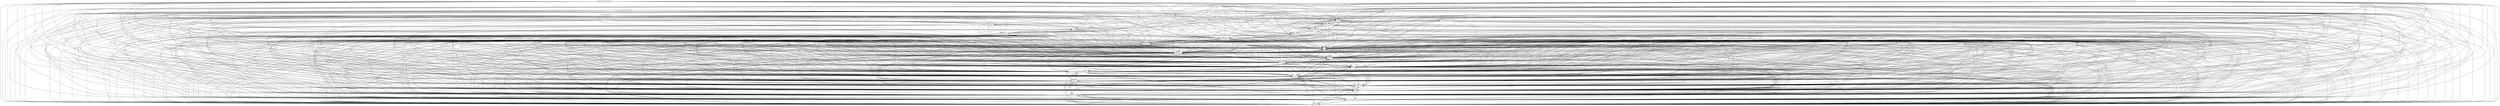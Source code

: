 digraph{
graph [rankdir=TB];
node [shape=box];
edge [arrowhead=normal];
0[label="AlcanzarlaaceptaciondelaMisionRUP",]
1[label="PriorizarCasosdeUsoUP",]
2[label="EvaluarlaPruebaUP",]
3[label="IntegrarcadaSubsistema",]
4[label="ModeladodelNegocio",]
5[label="IntegrarSistemasUP",]
6[label="IntegrarelSistema",]
7[label="GestionEmpresarial",]
8[label="ArquitecturaBUPOUP",]
9[label="DisenioComponentesRUP",]
10[label="AnalizarelProblema",]
11[label="Analisis",]
12[label="PriorizarCasosdeUso",]
13[label="DespliegueRUP",]
14[label="EncontrarActoresyCasosdeUsoUPBUP",]
15[label="EncontrarActoresyCasosdeUso",]
16[label="EntornoRUP",]
17[label="AnalisisyDisenioUP",]
18[label="DiseniodeCasosdeUso",]
19[label="AnalisisdelaArquitecturadeUP",]
20[label="TDDBUPOUP",]
21[label="PlandeIntegracion",]
22[label="Disenio",]
23[label="EstructurarelModelodeImplementacionRUP",]
24[label="DiseniodeComponentes",]
25[label="ImplementaciondeArquitecturadeUP",]
26[label="EntornoOUP",]
27[label="Inicio",]
28[label="RefinarArquitecturadeRUP",]
29[label="DiseniodeSubsistemas",]
30[label="DefinirUnaArquitecturaCandidata",]
31[label="GestiondelProyectoRUPEUP",]
32[label="Implementacion",]
33[label="Retiro",]
34[label="DiseniodeClases",]
35[label="ConfiguracionyGestiondeCambio",]
36[label="DefinirelSistema",]
37[label="Requisitos",]
38[label="CrearCasosdePruebaOUPBUP",]
39[label="DetallarEscenariosdeCasosdeUsoOUP",]
40[label="EjecutarPruebasdeSistemaUPBUPOUP",]
41[label="DiseniarPruebas",]
42[label="DiseniodeBasesdeDatos",]
43[label="Refiniarladefinciondelsistema",]
44[label="DetallarlosrequisitosdelSistemaOUP",]
45[label="RefinarlaArtquitecturadeBUP",]
46[label="Produccion",]
47[label="Fases",]
48[label="GestiondePersonal",]
49[label="DisenioComponentesUP",]
50[label="DefinirlaVisionBUP",]
51[label="UPRootFeature",]
52[label="Transicion",]
53[label="DiseniodelaArquitectura",]
54[label="DiseniodeComponentes_Zero",]
55[label="MejoradeProcesos",]
56[label="ImplementacionUP",]
57[label="ImplementaciondeComponentes",]
58[label="Elaboracion",]
59[label="GestiondePortafolio",]
60[label="GestiondelProyecto",]
61[label="EjecutarPruebasdeIntegracionUPBUPOUP",]
62[label="DetallarCasosdeUso",]
63[label="PlanificarPruebasdeUP",]
64[label="DetallarEscenariosdeCasosdeUso",]
65[label="EntenderlasNecesidadesdelosStakeholders",]
66[label="Analisisdecomportamiento",]
67[label="AnalizarUnCasodeUso",]
68[label="PlanificarPrueba",]
69[label="ArquitecturaEmpresarial",]
70[label="DefinirUnaarquitecturaCandidataRUP",]
71[label="ProbaryEvaluarRUP",]
72[label="EntenderlasnecesidadesdelosStakeholdersRUP",]
73[label="Pruebas",]
74[label="GestiondelProyectoOUP",]
75[label="DetallarUnCasodeUsoUPBUP",]
76[label="ImplementarPrueba",]
77[label="Entorno",]
78[label="AnalizarUnaClase",]
79[label="RefinarlaArquitectura",]
80[label="AnalizarlaArquitecturaBUP",]
81[label="Construccion",]
82[label="Disciplinas",]
83[label="ImplementaciondelaArtquitectura",]
84[label="ValidarEstabilidaddelaConstruccion",]
85[label="PlandeIntegracionRUP",]
86[label="AnalisisyDisenio",]
87[label="PlanificaciondeRUP",]
88[label="GestionarelAlcancedelSistemaRUP",]
89[label="DespliegueOUPBUP",]
90[label="ImpelmentaciondeComponentesRUP",]
91[label="Despliegue",]
92[label="AnalizarUnPaquete",]
93[label="DefinirMisiondelaEvaluacion",]
94[label="AnalizarelProblemaRUP",]
95[label="MejorarlosActivosdePruebaRUP",]
96[label="RealizarUnEsquemadelaArquitectura",]
0->27[label="",]
0->32[label="",]
0->37[label="",]
0->40[label="",]
0->41[label="",]
0->47[label="",]
0->51[label="",]
0->52[label="",]
0->58[label="",]
0->61[label="",]
0->73[label="",]
0->76[label="",]
0->81[label="",]
0->82[label="",]
1->12[label="",]
1->27[label="",]
1->32[label="",]
1->37[label="",]
1->40[label="",]
1->41[label="",]
1->47[label="",]
1->51[label="",]
1->52[label="",]
1->58[label="",]
1->61[label="",]
1->73[label="",]
1->81[label="",]
1->82[label="",]
2->27[label="",]
2->32[label="",]
2->37[label="",]
2->40[label="",]
2->41[label="",]
2->47[label="",]
2->51[label="",]
2->52[label="",]
2->58[label="",]
2->61[label="",]
2->73[label="",]
2->81[label="",]
2->82[label="",]
3->27[label="",]
3->32[label="",]
3->37[label="",]
3->40[label="",]
3->41[label="",]
3->47[label="",]
3->51[label="",]
3->52[label="",]
3->57[label="",]
3->58[label="",]
3->61[label="",]
3->73[label="",]
3->81[label="",]
3->82[label="",]
3->90[label="",]
4->27[label="",]
4->32[label="",]
4->37[label="",]
4->40[label="",]
4->41[label="",]
4->47[label="",]
4->51[label="",]
4->52[label="",]
4->58[label="",]
4->61[label="",]
4->73[label="",]
4->81[label="",]
4->82[label="",]
5->21[label="",]
5->27[label="",]
5->32[label="",]
5->37[label="",]
5->40[label="",]
5->41[label="",]
5->47[label="",]
5->51[label="",]
5->52[label="",]
5->58[label="",]
5->61[label="",]
5->73[label="",]
5->81[label="",]
5->82[label="",]
6->27[label="",]
6->32[label="",]
6->37[label="",]
6->40[label="",]
6->41[label="",]
6->47[label="",]
6->51[label="",]
6->52[label="",]
6->57[label="",]
6->58[label="",]
6->61[label="",]
6->73[label="",]
6->81[label="",]
6->82[label="",]
6->90[label="",]
7->27[label="",]
7->32[label="",]
7->37[label="",]
7->40[label="",]
7->41[label="",]
7->47[label="",]
7->51[label="",]
7->52[label="",]
7->58[label="",]
7->61[label="",]
7->73[label="",]
7->81[label="",]
7->82[label="",]
8->27[label="",]
8->32[label="",]
8->37[label="",]
8->40[label="",]
8->41[label="",]
8->47[label="",]
8->51[label="",]
8->52[label="",]
8->58[label="",]
8->61[label="",]
8->73[label="",]
8->81[label="",]
8->82[label="",]
8->86[label="",]
9->17[label="",]
9->22[label="",]
9->24[label="",]
9->27[label="",]
9->32[label="",]
9->37[label="",]
9->40[label="",]
9->41[label="",]
9->47[label="",]
9->51[label="",]
9->52[label="",]
9->53[label="",]
9->58[label="",]
9->61[label="",]
9->73[label="",]
9->81[label="",]
9->82[label="",]
9->86[label="",]
10->27[label="",]
10->32[label="",]
10->37[label="",]
10->40[label="",]
10->41[label="",]
10->47[label="",]
10->51[label="",]
10->52[label="",]
10->58[label="",]
10->61[label="",]
10->73[label="",]
10->81[label="",]
10->82[label="",]
11->17[label="",]
11->27[label="",]
11->32[label="",]
11->37[label="",]
11->40[label="",]
11->41[label="",]
11->47[label="",]
11->51[label="",]
11->52[label="",]
11->58[label="",]
11->61[label="",]
11->67[label="",]
11->73[label="",]
11->78[label="",]
11->81[label="",]
11->82[label="",]
11->86[label="",]
11->92[label="",]
12->27[label="",]
12->32[label="",]
12->37[label="",]
12->40[label="",]
12->41[label="",]
12->47[label="",]
12->51[label="",]
12->52[label="",]
12->58[label="",]
12->61[label="",]
12->73[label="",]
12->81[label="",]
12->82[label="",]
13->27[label="",]
13->32[label="",]
13->37[label="",]
13->40[label="",]
13->41[label="",]
13->47[label="",]
13->51[label="",]
13->52[label="",]
13->58[label="",]
13->61[label="",]
13->73[label="",]
13->81[label="",]
13->82[label="",]
13->91[label="",]
14->10[label="",]
14->15[label="",]
14->27[label="",]
14->32[label="",]
14->37[label="",]
14->40[label="",]
14->41[label="",]
14->47[label="",]
14->51[label="",]
14->52[label="",]
14->58[label="",]
14->61[label="",]
14->73[label="",]
14->81[label="",]
14->82[label="",]
15->27[label="",]
15->32[label="",]
15->37[label="",]
15->40[label="",]
15->41[label="",]
15->47[label="",]
15->51[label="",]
15->52[label="",]
15->58[label="",]
15->61[label="",]
15->73[label="",]
15->81[label="",]
15->82[label="",]
16->27[label="",]
16->32[label="",]
16->37[label="",]
16->40[label="",]
16->41[label="",]
16->47[label="",]
16->51[label="",]
16->52[label="",]
16->58[label="",]
16->61[label="",]
16->73[label="",]
16->77[label="",]
16->81[label="",]
16->82[label="",]
17->27[label="",]
17->32[label="",]
17->37[label="",]
17->40[label="",]
17->41[label="",]
17->47[label="",]
17->51[label="",]
17->52[label="",]
17->58[label="",]
17->61[label="",]
17->73[label="",]
17->81[label="",]
17->82[label="",]
17->86[label="",]
18->17[label="",]
18->22[label="",]
18->24[label="",]
18->27[label="",]
18->32[label="",]
18->37[label="",]
18->40[label="",]
18->41[label="",]
18->47[label="",]
18->49[label="",]
18->51[label="",]
18->52[label="",]
18->53[label="",]
18->58[label="",]
18->61[label="",]
18->73[label="",]
18->81[label="",]
18->82[label="",]
18->86[label="",]
19->11[label="",]
19->17[label="",]
19->27[label="",]
19->30[label="",]
19->32[label="",]
19->37[label="",]
19->40[label="",]
19->41[label="",]
19->47[label="",]
19->51[label="",]
19->52[label="",]
19->58[label="",]
19->61[label="",]
19->67[label="",]
19->73[label="",]
19->78[label="",]
19->81[label="",]
19->82[label="",]
19->86[label="",]
19->92[label="",]
20->27[label="",]
20->32[label="",]
20->37[label="",]
20->40[label="",]
20->41[label="",]
20->47[label="",]
20->51[label="",]
20->52[label="",]
20->57[label="",]
20->58[label="",]
20->61[label="",]
20->73[label="",]
20->81[label="",]
20->82[label="",]
21->27[label="",]
21->32[label="",]
21->37[label="",]
21->40[label="",]
21->41[label="",]
21->47[label="",]
21->51[label="",]
21->52[label="",]
21->58[label="",]
21->61[label="",]
21->73[label="",]
21->81[label="",]
21->82[label="",]
22->17[label="",]
22->27[label="",]
22->32[label="",]
22->37[label="",]
22->40[label="",]
22->41[label="",]
22->47[label="",]
22->51[label="",]
22->52[label="",]
22->53[label="",]
22->58[label="",]
22->61[label="",]
22->73[label="",]
22->81[label="",]
22->82[label="",]
22->86[label="",]
23->27[label="",]
23->32[label="",]
23->37[label="",]
23->40[label="",]
23->41[label="",]
23->47[label="",]
23->51[label="",]
23->52[label="",]
23->58[label="",]
23->61[label="",]
23->73[label="",]
23->81[label="",]
23->82[label="",]
23->83[label="",]
24->17[label="",]
24->22[label="",]
24->27[label="",]
24->32[label="",]
24->37[label="",]
24->40[label="",]
24->41[label="",]
24->47[label="",]
24->51[label="",]
24->52[label="",]
24->53[label="",]
24->58[label="",]
24->61[label="",]
24->73[label="",]
24->81[label="",]
24->82[label="",]
24->86[label="",]
25->27[label="",]
25->32[label="",]
25->37[label="",]
25->40[label="",]
25->41[label="",]
25->47[label="",]
25->51[label="",]
25->52[label="",]
25->58[label="",]
25->61[label="",]
25->73[label="",]
25->81[label="",]
25->82[label="",]
25->83[label="",]
26->27[label="",]
26->32[label="",]
26->37[label="",]
26->40[label="",]
26->41[label="",]
26->47[label="",]
26->51[label="",]
26->52[label="",]
26->58[label="",]
26->61[label="",]
26->73[label="",]
26->77[label="",]
26->81[label="",]
26->82[label="",]
27->32[label="",]
27->37[label="",]
27->40[label="",]
27->41[label="",]
27->47[label="",]
27->51[label="",]
27->52[label="",]
27->58[label="",]
27->61[label="",]
27->73[label="",]
27->81[label="",]
27->82[label="",]
28->11[label="",]
28->17[label="",]
28->27[label="",]
28->30[label="",]
28->32[label="",]
28->37[label="",]
28->40[label="",]
28->41[label="",]
28->47[label="",]
28->51[label="",]
28->52[label="",]
28->58[label="",]
28->61[label="",]
28->67[label="",]
28->70[label="",]
28->73[label="",]
28->78[label="",]
28->79[label="",]
28->81[label="",]
28->82[label="",]
28->86[label="",]
28->92[label="",]
29->17[label="",]
29->22[label="",]
29->24[label="",]
29->27[label="",]
29->32[label="",]
29->37[label="",]
29->40[label="",]
29->41[label="",]
29->47[label="",]
29->49[label="",]
29->51[label="",]
29->52[label="",]
29->53[label="",]
29->58[label="",]
29->61[label="",]
29->73[label="",]
29->81[label="",]
29->82[label="",]
29->86[label="",]
30->11[label="",]
30->17[label="",]
30->27[label="",]
30->32[label="",]
30->37[label="",]
30->40[label="",]
30->41[label="",]
30->47[label="",]
30->51[label="",]
30->52[label="",]
30->58[label="",]
30->61[label="",]
30->67[label="",]
30->73[label="",]
30->78[label="",]
30->81[label="",]
30->82[label="",]
30->86[label="",]
30->92[label="",]
31->27[label="",]
31->32[label="",]
31->37[label="",]
31->40[label="",]
31->41[label="",]
31->47[label="",]
31->51[label="",]
31->52[label="",]
31->58[label="",]
31->60[label="",]
31->61[label="",]
31->73[label="",]
31->81[label="",]
31->82[label="",]
32->27[label="",]
32->37[label="",]
32->40[label="",]
32->41[label="",]
32->47[label="",]
32->51[label="",]
32->52[label="",]
32->58[label="",]
32->61[label="",]
32->73[label="",]
32->81[label="",]
32->82[label="",]
33->27[label="",]
33->32[label="",]
33->37[label="",]
33->40[label="",]
33->41[label="",]
33->47[label="",]
33->51[label="",]
33->52[label="",]
33->58[label="",]
33->61[label="",]
33->73[label="",]
33->81[label="",]
33->82[label="",]
34->17[label="",]
34->22[label="",]
34->24[label="",]
34->27[label="",]
34->32[label="",]
34->37[label="",]
34->40[label="",]
34->41[label="",]
34->47[label="",]
34->49[label="",]
34->51[label="",]
34->52[label="",]
34->53[label="",]
34->58[label="",]
34->61[label="",]
34->73[label="",]
34->81[label="",]
34->82[label="",]
34->86[label="",]
35->27[label="",]
35->32[label="",]
35->37[label="",]
35->40[label="",]
35->41[label="",]
35->47[label="",]
35->51[label="",]
35->52[label="",]
35->58[label="",]
35->61[label="",]
35->73[label="",]
35->81[label="",]
35->82[label="",]
36->15[label="",]
36->27[label="",]
36->32[label="",]
36->37[label="",]
36->40[label="",]
36->41[label="",]
36->47[label="",]
36->51[label="",]
36->52[label="",]
36->58[label="",]
36->61[label="",]
36->72[label="",]
36->73[label="",]
36->81[label="",]
36->82[label="",]
37->27[label="",]
37->32[label="",]
37->40[label="",]
37->41[label="",]
37->47[label="",]
37->51[label="",]
37->52[label="",]
37->58[label="",]
37->61[label="",]
37->73[label="",]
37->81[label="",]
37->82[label="",]
38->27[label="",]
38->32[label="",]
38->37[label="",]
38->40[label="",]
38->41[label="",]
38->47[label="",]
38->51[label="",]
38->52[label="",]
38->58[label="",]
38->61[label="",]
38->68[label="",]
38->73[label="",]
38->81[label="",]
38->82[label="",]
39->27[label="",]
39->32[label="",]
39->37[label="",]
39->40[label="",]
39->41[label="",]
39->47[label="",]
39->51[label="",]
39->52[label="",]
39->58[label="",]
39->61[label="",]
39->64[label="",]
39->73[label="",]
39->81[label="",]
39->82[label="",]
40->27[label="",]
40->32[label="",]
40->37[label="",]
40->41[label="",]
40->47[label="",]
40->51[label="",]
40->52[label="",]
40->58[label="",]
40->61[label="",]
40->73[label="",]
40->81[label="",]
40->82[label="",]
41->27[label="",]
41->32[label="",]
41->37[label="",]
41->40[label="",]
41->47[label="",]
41->51[label="",]
41->52[label="",]
41->58[label="",]
41->61[label="",]
41->73[label="",]
41->81[label="",]
41->82[label="",]
42->9[label="",]
42->17[label="",]
42->22[label="",]
42->24[label="",]
42->27[label="",]
42->32[label="",]
42->37[label="",]
42->40[label="",]
42->41[label="",]
42->47[label="",]
42->51[label="",]
42->52[label="",]
42->53[label="",]
42->58[label="",]
42->61[label="",]
42->73[label="",]
42->81[label="",]
42->82[label="",]
42->86[label="",]
43->27[label="",]
43->32[label="",]
43->37[label="",]
43->40[label="",]
43->41[label="",]
43->47[label="",]
43->51[label="",]
43->52[label="",]
43->58[label="",]
43->61[label="",]
43->62[label="",]
43->73[label="",]
43->81[label="",]
43->82[label="",]
44->27[label="",]
44->32[label="",]
44->37[label="",]
44->40[label="",]
44->41[label="",]
44->47[label="",]
44->51[label="",]
44->52[label="",]
44->58[label="",]
44->61[label="",]
44->64[label="",]
44->73[label="",]
44->81[label="",]
44->82[label="",]
45->11[label="",]
45->17[label="",]
45->27[label="",]
45->30[label="",]
45->32[label="",]
45->37[label="",]
45->40[label="",]
45->41[label="",]
45->47[label="",]
45->51[label="",]
45->52[label="",]
45->58[label="",]
45->61[label="",]
45->67[label="",]
45->70[label="",]
45->73[label="",]
45->78[label="",]
45->79[label="",]
45->81[label="",]
45->82[label="",]
45->86[label="",]
45->92[label="",]
46->27[label="",]
46->32[label="",]
46->37[label="",]
46->40[label="",]
46->41[label="",]
46->47[label="",]
46->51[label="",]
46->52[label="",]
46->58[label="",]
46->61[label="",]
46->73[label="",]
46->81[label="",]
46->82[label="",]
47->27[label="",]
47->32[label="",]
47->37[label="",]
47->40[label="",]
47->41[label="",]
47->51[label="",]
47->52[label="",]
47->58[label="",]
47->61[label="",]
47->73[label="",]
47->81[label="",]
47->82[label="",]
48->27[label="",]
48->32[label="",]
48->37[label="",]
48->40[label="",]
48->41[label="",]
48->47[label="",]
48->51[label="",]
48->52[label="",]
48->58[label="",]
48->61[label="",]
48->73[label="",]
48->81[label="",]
48->82[label="",]
49->17[label="",]
49->22[label="",]
49->24[label="",]
49->27[label="",]
49->32[label="",]
49->37[label="",]
49->40[label="",]
49->41[label="",]
49->47[label="",]
49->51[label="",]
49->52[label="",]
49->53[label="",]
49->58[label="",]
49->61[label="",]
49->73[label="",]
49->81[label="",]
49->82[label="",]
49->86[label="",]
50->10[label="",]
50->27[label="",]
50->32[label="",]
50->37[label="",]
50->40[label="",]
50->41[label="",]
50->47[label="",]
50->51[label="",]
50->52[label="",]
50->58[label="",]
50->61[label="",]
50->73[label="",]
50->81[label="",]
50->82[label="",]
51->27[label="",]
51->32[label="",]
51->37[label="",]
51->40[label="",]
51->41[label="",]
51->47[label="",]
51->52[label="",]
51->58[label="",]
51->61[label="",]
51->73[label="",]
51->81[label="",]
51->82[label="",]
52->27[label="",]
52->32[label="",]
52->37[label="",]
52->40[label="",]
52->41[label="",]
52->47[label="",]
52->51[label="",]
52->58[label="",]
52->61[label="",]
52->73[label="",]
52->81[label="",]
52->82[label="",]
53->17[label="",]
53->22[label="",]
53->27[label="",]
53->32[label="",]
53->37[label="",]
53->40[label="",]
53->41[label="",]
53->47[label="",]
53->51[label="",]
53->52[label="",]
53->58[label="",]
53->61[label="",]
53->73[label="",]
53->81[label="",]
53->82[label="",]
53->86[label="",]
54->9[label="",]
54->17[label="",]
54->22[label="",]
54->24[label="",]
54->27[label="",]
54->32[label="",]
54->37[label="",]
54->40[label="",]
54->41[label="",]
54->47[label="",]
54->51[label="",]
54->52[label="",]
54->53[label="",]
54->58[label="",]
54->61[label="",]
54->73[label="",]
54->81[label="",]
54->82[label="",]
54->86[label="",]
55->27[label="",]
55->32[label="",]
55->37[label="",]
55->40[label="",]
55->41[label="",]
55->47[label="",]
55->51[label="",]
55->52[label="",]
55->58[label="",]
55->61[label="",]
55->73[label="",]
55->81[label="",]
55->82[label="",]
56->27[label="",]
56->32[label="",]
56->37[label="",]
56->40[label="",]
56->41[label="",]
56->47[label="",]
56->51[label="",]
56->52[label="",]
56->57[label="",]
56->58[label="",]
56->61[label="",]
56->73[label="",]
56->81[label="",]
56->82[label="",]
57->27[label="",]
57->32[label="",]
57->37[label="",]
57->40[label="",]
57->41[label="",]
57->47[label="",]
57->51[label="",]
57->52[label="",]
57->58[label="",]
57->61[label="",]
57->73[label="",]
57->81[label="",]
57->82[label="",]
58->27[label="",]
58->32[label="",]
58->37[label="",]
58->40[label="",]
58->41[label="",]
58->47[label="",]
58->51[label="",]
58->52[label="",]
58->61[label="",]
58->73[label="",]
58->81[label="",]
58->82[label="",]
59->27[label="",]
59->32[label="",]
59->37[label="",]
59->40[label="",]
59->41[label="",]
59->47[label="",]
59->51[label="",]
59->52[label="",]
59->58[label="",]
59->61[label="",]
59->73[label="",]
59->81[label="",]
59->82[label="",]
60->27[label="",]
60->32[label="",]
60->37[label="",]
60->40[label="",]
60->41[label="",]
60->47[label="",]
60->51[label="",]
60->52[label="",]
60->58[label="",]
60->61[label="",]
60->73[label="",]
60->81[label="",]
60->82[label="",]
61->27[label="",]
61->32[label="",]
61->37[label="",]
61->40[label="",]
61->41[label="",]
61->47[label="",]
61->51[label="",]
61->52[label="",]
61->58[label="",]
61->73[label="",]
61->81[label="",]
61->82[label="",]
62->27[label="",]
62->32[label="",]
62->37[label="",]
62->40[label="",]
62->41[label="",]
62->47[label="",]
62->51[label="",]
62->52[label="",]
62->58[label="",]
62->61[label="",]
62->73[label="",]
62->81[label="",]
62->82[label="",]
63->27[label="",]
63->32[label="",]
63->37[label="",]
63->40[label="",]
63->41[label="",]
63->47[label="",]
63->51[label="",]
63->52[label="",]
63->58[label="",]
63->61[label="",]
63->68[label="",]
63->73[label="",]
63->81[label="",]
63->82[label="",]
64->27[label="",]
64->32[label="",]
64->37[label="",]
64->40[label="",]
64->41[label="",]
64->47[label="",]
64->51[label="",]
64->52[label="",]
64->58[label="",]
64->61[label="",]
64->73[label="",]
64->81[label="",]
64->82[label="",]
65->15[label="",]
65->27[label="",]
65->32[label="",]
65->37[label="",]
65->40[label="",]
65->41[label="",]
65->47[label="",]
65->51[label="",]
65->52[label="",]
65->58[label="",]
65->61[label="",]
65->72[label="",]
65->73[label="",]
65->81[label="",]
65->82[label="",]
66->11[label="",]
66->17[label="",]
66->27[label="",]
66->30[label="",]
66->32[label="",]
66->37[label="",]
66->40[label="",]
66->41[label="",]
66->47[label="",]
66->51[label="",]
66->52[label="",]
66->58[label="",]
66->61[label="",]
66->67[label="",]
66->70[label="",]
66->73[label="",]
66->78[label="",]
66->81[label="",]
66->82[label="",]
66->86[label="",]
66->92[label="",]
67->11[label="",]
67->17[label="",]
67->27[label="",]
67->32[label="",]
67->37[label="",]
67->40[label="",]
67->41[label="",]
67->47[label="",]
67->51[label="",]
67->52[label="",]
67->58[label="",]
67->61[label="",]
67->73[label="",]
67->78[label="",]
67->81[label="",]
67->82[label="",]
67->86[label="",]
67->92[label="",]
68->27[label="",]
68->32[label="",]
68->37[label="",]
68->40[label="",]
68->41[label="",]
68->47[label="",]
68->51[label="",]
68->52[label="",]
68->58[label="",]
68->61[label="",]
68->73[label="",]
68->81[label="",]
68->82[label="",]
69->27[label="",]
69->32[label="",]
69->37[label="",]
69->40[label="",]
69->41[label="",]
69->47[label="",]
69->51[label="",]
69->52[label="",]
69->58[label="",]
69->61[label="",]
69->73[label="",]
69->81[label="",]
69->82[label="",]
70->11[label="",]
70->17[label="",]
70->27[label="",]
70->30[label="",]
70->32[label="",]
70->37[label="",]
70->40[label="",]
70->41[label="",]
70->47[label="",]
70->51[label="",]
70->52[label="",]
70->58[label="",]
70->61[label="",]
70->67[label="",]
70->73[label="",]
70->78[label="",]
70->81[label="",]
70->82[label="",]
70->86[label="",]
70->92[label="",]
71->27[label="",]
71->32[label="",]
71->37[label="",]
71->40[label="",]
71->41[label="",]
71->47[label="",]
71->51[label="",]
71->52[label="",]
71->58[label="",]
71->61[label="",]
71->73[label="",]
71->76[label="",]
71->81[label="",]
71->82[label="",]
72->15[label="",]
72->27[label="",]
72->32[label="",]
72->37[label="",]
72->40[label="",]
72->41[label="",]
72->47[label="",]
72->51[label="",]
72->52[label="",]
72->58[label="",]
72->61[label="",]
72->73[label="",]
72->81[label="",]
72->82[label="",]
73->27[label="",]
73->32[label="",]
73->37[label="",]
73->40[label="",]
73->41[label="",]
73->47[label="",]
73->51[label="",]
73->52[label="",]
73->58[label="",]
73->61[label="",]
73->81[label="",]
73->82[label="",]
74->27[label="",]
74->32[label="",]
74->37[label="",]
74->40[label="",]
74->41[label="",]
74->47[label="",]
74->51[label="",]
74->52[label="",]
74->58[label="",]
74->60[label="",]
74->61[label="",]
74->73[label="",]
74->81[label="",]
74->82[label="",]
75->27[label="",]
75->32[label="",]
75->37[label="",]
75->40[label="",]
75->41[label="",]
75->47[label="",]
75->51[label="",]
75->52[label="",]
75->58[label="",]
75->61[label="",]
75->62[label="",]
75->73[label="",]
75->81[label="",]
75->82[label="",]
76->27[label="",]
76->32[label="",]
76->37[label="",]
76->40[label="",]
76->41[label="",]
76->47[label="",]
76->51[label="",]
76->52[label="",]
76->58[label="",]
76->61[label="",]
76->73[label="",]
76->81[label="",]
76->82[label="",]
77->27[label="",]
77->32[label="",]
77->37[label="",]
77->40[label="",]
77->41[label="",]
77->47[label="",]
77->51[label="",]
77->52[label="",]
77->58[label="",]
77->61[label="",]
77->73[label="",]
77->81[label="",]
77->82[label="",]
78->11[label="",]
78->17[label="",]
78->27[label="",]
78->32[label="",]
78->37[label="",]
78->40[label="",]
78->41[label="",]
78->47[label="",]
78->51[label="",]
78->52[label="",]
78->58[label="",]
78->61[label="",]
78->67[label="",]
78->73[label="",]
78->81[label="",]
78->82[label="",]
78->86[label="",]
78->92[label="",]
79->11[label="",]
79->17[label="",]
79->27[label="",]
79->30[label="",]
79->32[label="",]
79->37[label="",]
79->40[label="",]
79->41[label="",]
79->47[label="",]
79->51[label="",]
79->52[label="",]
79->58[label="",]
79->61[label="",]
79->67[label="",]
79->70[label="",]
79->73[label="",]
79->78[label="",]
79->81[label="",]
79->82[label="",]
79->86[label="",]
79->92[label="",]
80->11[label="",]
80->17[label="",]
80->27[label="",]
80->30[label="",]
80->32[label="",]
80->37[label="",]
80->40[label="",]
80->41[label="",]
80->47[label="",]
80->51[label="",]
80->52[label="",]
80->58[label="",]
80->61[label="",]
80->67[label="",]
80->73[label="",]
80->78[label="",]
80->81[label="",]
80->82[label="",]
80->86[label="",]
80->92[label="",]
81->27[label="",]
81->32[label="",]
81->37[label="",]
81->40[label="",]
81->41[label="",]
81->47[label="",]
81->51[label="",]
81->52[label="",]
81->58[label="",]
81->61[label="",]
81->73[label="",]
81->82[label="",]
82->27[label="",]
82->32[label="",]
82->37[label="",]
82->40[label="",]
82->41[label="",]
82->47[label="",]
82->51[label="",]
82->52[label="",]
82->58[label="",]
82->61[label="",]
82->73[label="",]
82->81[label="",]
83->27[label="",]
83->32[label="",]
83->37[label="",]
83->40[label="",]
83->41[label="",]
83->47[label="",]
83->51[label="",]
83->52[label="",]
83->58[label="",]
83->61[label="",]
83->73[label="",]
83->81[label="",]
83->82[label="",]
84->27[label="",]
84->32[label="",]
84->37[label="",]
84->40[label="",]
84->41[label="",]
84->47[label="",]
84->51[label="",]
84->52[label="",]
84->58[label="",]
84->61[label="",]
84->68[label="",]
84->73[label="",]
84->81[label="",]
84->82[label="",]
84->87[label="",]
85->21[label="",]
85->27[label="",]
85->32[label="",]
85->37[label="",]
85->40[label="",]
85->41[label="",]
85->47[label="",]
85->51[label="",]
85->52[label="",]
85->58[label="",]
85->61[label="",]
85->73[label="",]
85->81[label="",]
85->82[label="",]
86->27[label="",]
86->32[label="",]
86->37[label="",]
86->40[label="",]
86->41[label="",]
86->47[label="",]
86->51[label="",]
86->52[label="",]
86->58[label="",]
86->61[label="",]
86->73[label="",]
86->81[label="",]
86->82[label="",]
87->27[label="",]
87->32[label="",]
87->37[label="",]
87->40[label="",]
87->41[label="",]
87->47[label="",]
87->51[label="",]
87->52[label="",]
87->58[label="",]
87->61[label="",]
87->68[label="",]
87->73[label="",]
87->81[label="",]
87->82[label="",]
88->12[label="",]
88->27[label="",]
88->32[label="",]
88->37[label="",]
88->40[label="",]
88->41[label="",]
88->47[label="",]
88->51[label="",]
88->52[label="",]
88->58[label="",]
88->61[label="",]
88->73[label="",]
88->81[label="",]
88->82[label="",]
89->27[label="",]
89->32[label="",]
89->37[label="",]
89->40[label="",]
89->41[label="",]
89->47[label="",]
89->51[label="",]
89->52[label="",]
89->58[label="",]
89->61[label="",]
89->73[label="",]
89->81[label="",]
89->82[label="",]
89->91[label="",]
90->27[label="",]
90->32[label="",]
90->37[label="",]
90->40[label="",]
90->41[label="",]
90->47[label="",]
90->51[label="",]
90->52[label="",]
90->57[label="",]
90->58[label="",]
90->61[label="",]
90->73[label="",]
90->81[label="",]
90->82[label="",]
91->27[label="",]
91->32[label="",]
91->37[label="",]
91->40[label="",]
91->41[label="",]
91->47[label="",]
91->51[label="",]
91->52[label="",]
91->58[label="",]
91->61[label="",]
91->73[label="",]
91->81[label="",]
91->82[label="",]
92->11[label="",]
92->17[label="",]
92->27[label="",]
92->32[label="",]
92->37[label="",]
92->40[label="",]
92->41[label="",]
92->47[label="",]
92->51[label="",]
92->52[label="",]
92->58[label="",]
92->61[label="",]
92->67[label="",]
92->73[label="",]
92->78[label="",]
92->81[label="",]
92->82[label="",]
92->86[label="",]
93->27[label="",]
93->32[label="",]
93->37[label="",]
93->40[label="",]
93->41[label="",]
93->47[label="",]
93->51[label="",]
93->52[label="",]
93->58[label="",]
93->61[label="",]
93->68[label="",]
93->73[label="",]
93->81[label="",]
93->82[label="",]
93->87[label="",]
94->10[label="",]
94->27[label="",]
94->32[label="",]
94->37[label="",]
94->40[label="",]
94->41[label="",]
94->47[label="",]
94->51[label="",]
94->52[label="",]
94->58[label="",]
94->61[label="",]
94->73[label="",]
94->81[label="",]
94->82[label="",]
95->27[label="",]
95->32[label="",]
95->37[label="",]
95->40[label="",]
95->41[label="",]
95->47[label="",]
95->51[label="",]
95->52[label="",]
95->58[label="",]
95->61[label="",]
95->73[label="",]
95->76[label="",]
95->81[label="",]
95->82[label="",]
96->11[label="",]
96->17[label="",]
96->27[label="",]
96->32[label="",]
96->37[label="",]
96->40[label="",]
96->41[label="",]
96->47[label="",]
96->51[label="",]
96->52[label="",]
96->58[label="",]
96->61[label="",]
96->67[label="",]
96->73[label="",]
96->78[label="",]
96->81[label="",]
96->82[label="",]
96->86[label="",]
96->92[label="",]
}
